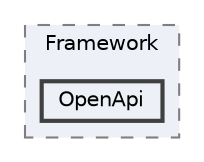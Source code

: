 digraph "C:/Users/adenf/RiderProjects/Openlabs.Mgcxm/Openlabs.Mgcxm/Common/Framework/OpenApi"
{
 // LATEX_PDF_SIZE
  bgcolor="transparent";
  edge [fontname=Helvetica,fontsize=10,labelfontname=Helvetica,labelfontsize=10];
  node [fontname=Helvetica,fontsize=10,shape=box,height=0.2,width=0.4];
  compound=true
  subgraph clusterdir_c84d136ca8edea3b15323efb6dccc278 {
    graph [ bgcolor="#edf0f7", pencolor="grey50", label="Framework", fontname=Helvetica,fontsize=10 style="filled,dashed", URL="dir_c84d136ca8edea3b15323efb6dccc278.html",tooltip=""]
  dir_fc84d32d358c49b1397e1133ec43b447 [label="OpenApi", fillcolor="#edf0f7", color="grey25", style="filled,bold", URL="dir_fc84d32d358c49b1397e1133ec43b447.html",tooltip=""];
  }
}
